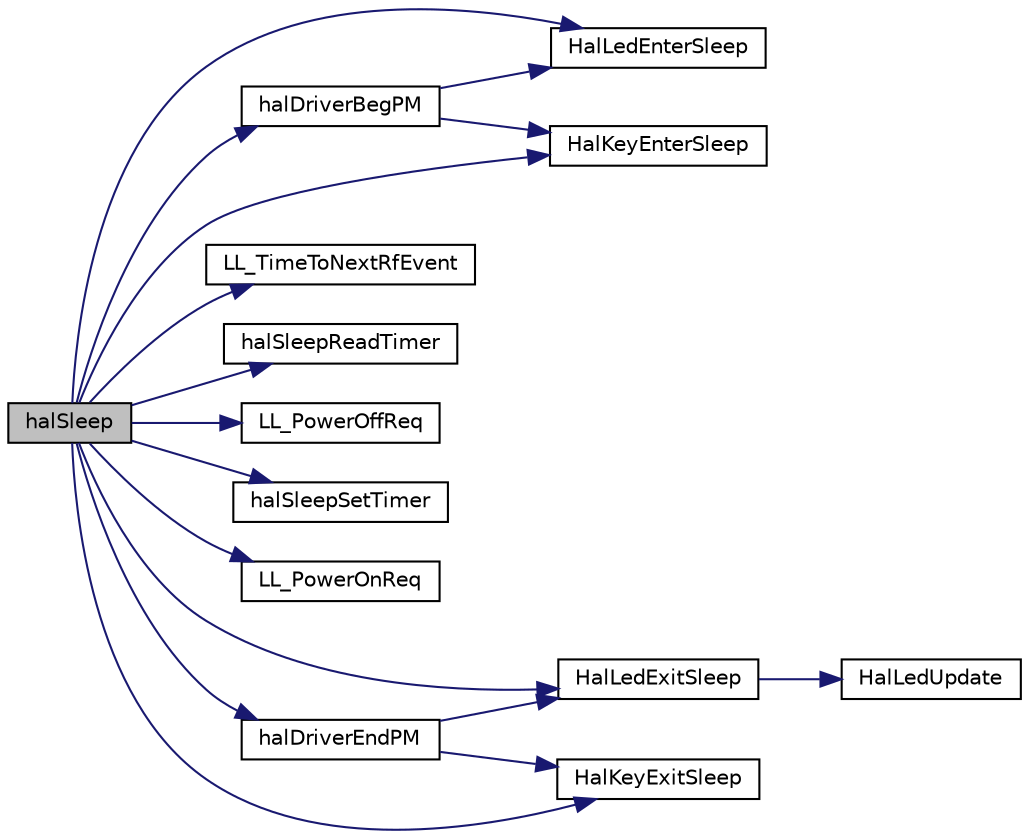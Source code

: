digraph "halSleep"
{
  edge [fontname="Helvetica",fontsize="10",labelfontname="Helvetica",labelfontsize="10"];
  node [fontname="Helvetica",fontsize="10",shape=record];
  rankdir="LR";
  Node1 [label="halSleep",height=0.2,width=0.4,color="black", fillcolor="grey75", style="filled" fontcolor="black"];
  Node1 -> Node2 [color="midnightblue",fontsize="10",style="solid",fontname="Helvetica"];
  Node2 [label="halDriverBegPM",height=0.2,width=0.4,color="black", fillcolor="white", style="filled",URL="$target_2_c_c2541_a_r_c_2hal__drivers_8c.html#a6a4ebd9569565e5f93796e7cc77ba039"];
  Node2 -> Node3 [color="midnightblue",fontsize="10",style="solid",fontname="Helvetica"];
  Node3 [label="HalLedEnterSleep",height=0.2,width=0.4,color="black", fillcolor="white", style="filled",URL="$hal__led_8h.html#a99e17d57bb426875323edc26b5d5705b"];
  Node2 -> Node4 [color="midnightblue",fontsize="10",style="solid",fontname="Helvetica"];
  Node4 [label="HalKeyEnterSleep",height=0.2,width=0.4,color="black", fillcolor="white", style="filled",URL="$hal__key_8h.html#aecee6759ec59bfb069e5035c2ae52994"];
  Node1 -> Node5 [color="midnightblue",fontsize="10",style="solid",fontname="Helvetica"];
  Node5 [label="LL_TimeToNextRfEvent",height=0.2,width=0.4,color="black", fillcolor="white", style="filled",URL="$ll__sleep_8h.html#a74ae94e23c13e390044c523d6eee02bf"];
  Node1 -> Node6 [color="midnightblue",fontsize="10",style="solid",fontname="Helvetica"];
  Node6 [label="halSleepReadTimer",height=0.2,width=0.4,color="black", fillcolor="white", style="filled",URL="$_c_c2540_e_b_2hal__sleep_8c.html#a1bfeb38613f33fe08b07895720e92fd7"];
  Node1 -> Node7 [color="midnightblue",fontsize="10",style="solid",fontname="Helvetica"];
  Node7 [label="LL_PowerOffReq",height=0.2,width=0.4,color="black", fillcolor="white", style="filled",URL="$ll__sleep_8h.html#af6c7718dd3a18e0c4d17ec2ececf0f90"];
  Node1 -> Node4 [color="midnightblue",fontsize="10",style="solid",fontname="Helvetica"];
  Node1 -> Node3 [color="midnightblue",fontsize="10",style="solid",fontname="Helvetica"];
  Node1 -> Node8 [color="midnightblue",fontsize="10",style="solid",fontname="Helvetica"];
  Node8 [label="halSleepSetTimer",height=0.2,width=0.4,color="black", fillcolor="white", style="filled",URL="$_c_c2540_e_b_2hal__sleep_8c.html#a606fe092c51fe2124a5623fb330fcb8c"];
  Node1 -> Node9 [color="midnightblue",fontsize="10",style="solid",fontname="Helvetica"];
  Node9 [label="LL_PowerOnReq",height=0.2,width=0.4,color="black", fillcolor="white", style="filled",URL="$ll__sleep_8h.html#ad60d8c1d5b50465046f2af62d82a2f55"];
  Node1 -> Node10 [color="midnightblue",fontsize="10",style="solid",fontname="Helvetica"];
  Node10 [label="HalLedExitSleep",height=0.2,width=0.4,color="black", fillcolor="white", style="filled",URL="$hal__led_8h.html#a4eddae7ca4a2d658ac47b90b9f86681a"];
  Node10 -> Node11 [color="midnightblue",fontsize="10",style="solid",fontname="Helvetica"];
  Node11 [label="HalLedUpdate",height=0.2,width=0.4,color="black", fillcolor="white", style="filled",URL="$common_2hal__drivers_8c.html#a21cee406a3e6b1bbde15370de9dbaa40"];
  Node1 -> Node12 [color="midnightblue",fontsize="10",style="solid",fontname="Helvetica"];
  Node12 [label="HalKeyExitSleep",height=0.2,width=0.4,color="black", fillcolor="white", style="filled",URL="$hal__key_8h.html#a1d9ddac80cf76284bed4f956bd769e79"];
  Node1 -> Node13 [color="midnightblue",fontsize="10",style="solid",fontname="Helvetica"];
  Node13 [label="halDriverEndPM",height=0.2,width=0.4,color="black", fillcolor="white", style="filled",URL="$target_2_c_c2541_a_r_c_2hal__drivers_8c.html#aa488902220c5ce8cdad086857e75bb26"];
  Node13 -> Node10 [color="midnightblue",fontsize="10",style="solid",fontname="Helvetica"];
  Node13 -> Node12 [color="midnightblue",fontsize="10",style="solid",fontname="Helvetica"];
}
